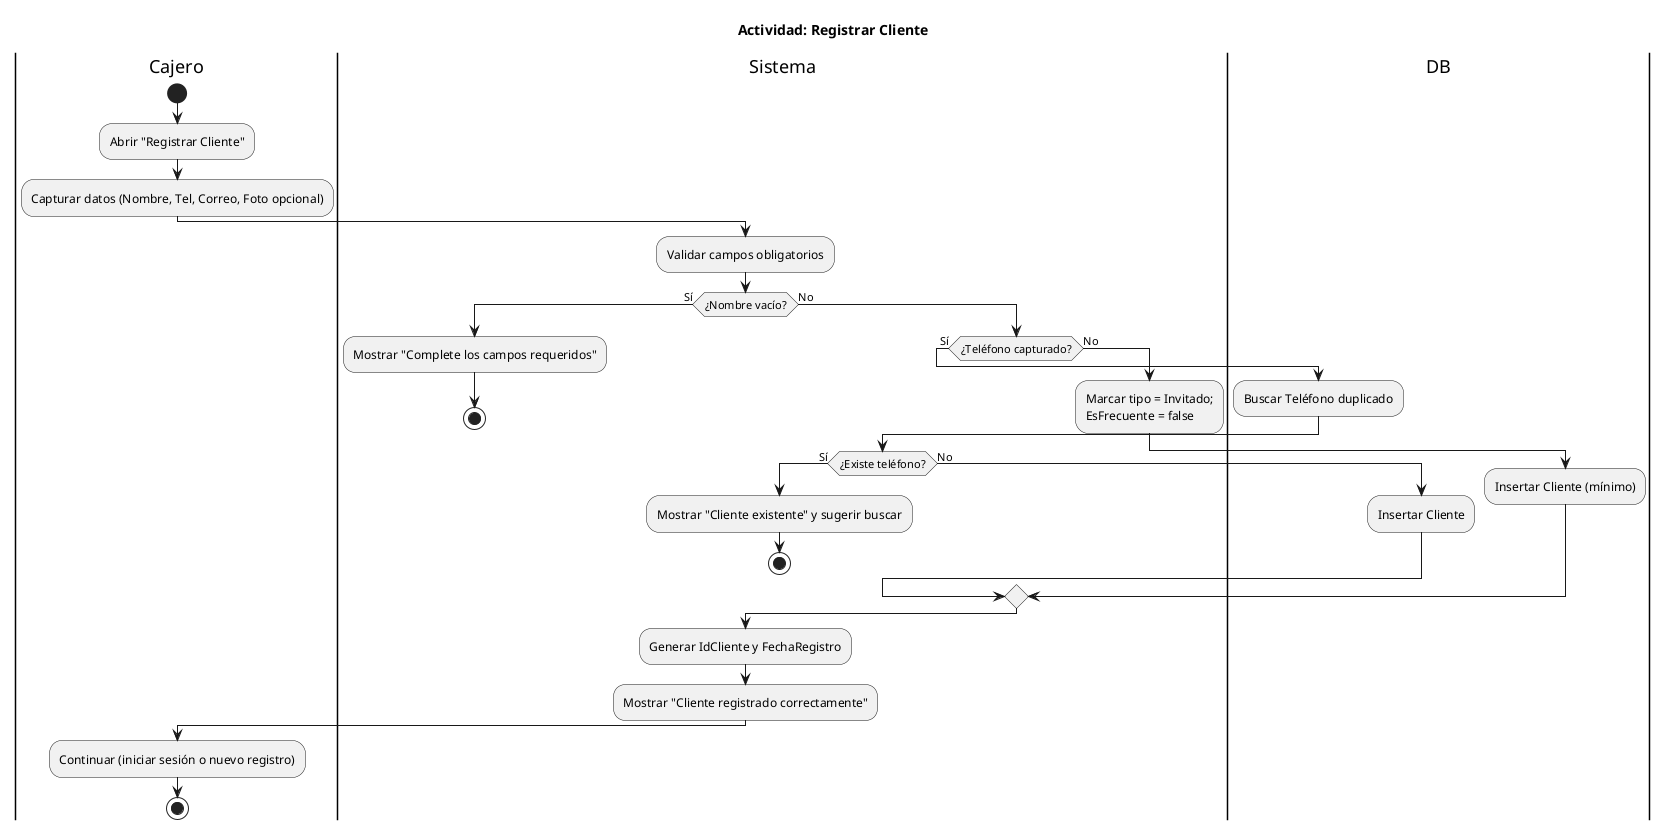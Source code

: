@startuml
title Actividad: Registrar Cliente

|Cajero|
start
:Abrir "Registrar Cliente";
:Capturar datos (Nombre, Tel, Correo, Foto opcional);

|Sistema|
:Validar campos obligatorios;

if (¿Nombre vacío?) then (Sí)
  :Mostrar "Complete los campos requeridos";
  stop
else (No)
  if (¿Teléfono capturado?) then (Sí)
    |DB|
    :Buscar Teléfono duplicado;
    |Sistema|
    if (¿Existe teléfono?) then (Sí)
      :Mostrar "Cliente existente" y sugerir buscar;
      stop
    else (No)
      |DB|
      :Insertar Cliente;
    endif
  else (No)
    |Sistema|
    :Marcar tipo = Invitado;\nEsFrecuente = false;
    |DB|
    :Insertar Cliente (mínimo);
  endif
endif

|Sistema|
:Generar IdCliente y FechaRegistro;
:Mostrar "Cliente registrado correctamente";

|Cajero|
:Continuar (iniciar sesión o nuevo registro);
stop
@enduml

